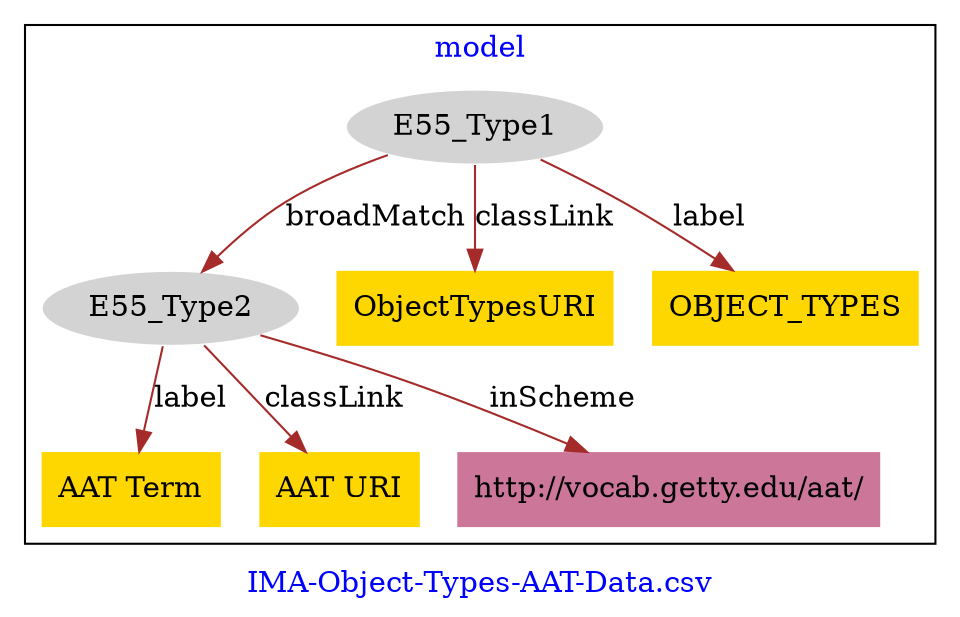 digraph n0 {
fontcolor="blue"
remincross="true"
label="IMA-Object-Types-AAT-Data.csv"
subgraph cluster {
label="model"
n2[style="filled",color="white",fillcolor="lightgray",label="E55_Type1"];
n3[style="filled",color="white",fillcolor="lightgray",label="E55_Type2"];
n4[shape="plaintext",style="filled",fillcolor="gold",label="ObjectTypesURI"];
n5[shape="plaintext",style="filled",fillcolor="gold",label="OBJECT_TYPES"];
n6[shape="plaintext",style="filled",fillcolor="gold",label="AAT Term"];
n7[shape="plaintext",style="filled",fillcolor="gold",label="AAT URI"];
n8[shape="plaintext",style="filled",fillcolor="#CC7799",label="http://vocab.getty.edu/aat/"];
}
n2 -> n3[color="brown",fontcolor="black",label="broadMatch"]
n2 -> n4[color="brown",fontcolor="black",label="classLink"]
n2 -> n5[color="brown",fontcolor="black",label="label"]
n3 -> n6[color="brown",fontcolor="black",label="label"]
n3 -> n7[color="brown",fontcolor="black",label="classLink"]
n3 -> n8[color="brown",fontcolor="black",label="inScheme"]
}
